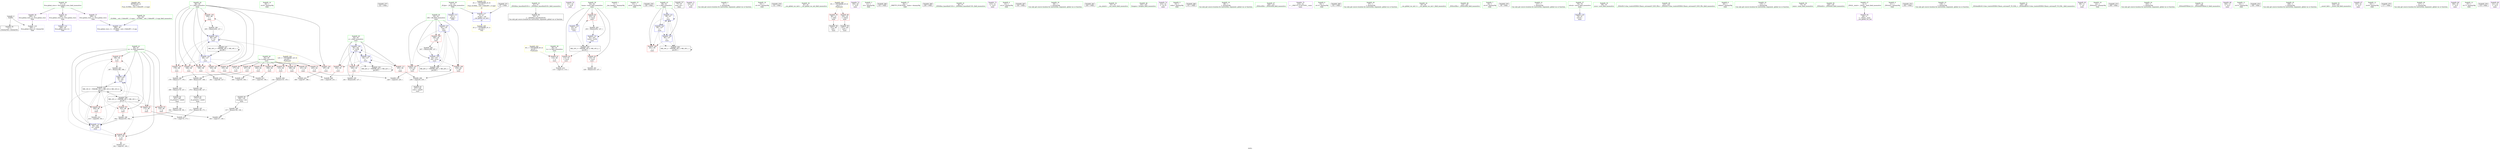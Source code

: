 digraph "SVFG" {
	label="SVFG";

	Node0x5622f8a71450 [shape=record,color=grey,label="{NodeID: 0\nNullPtr}"];
	Node0x5622f8a71450 -> Node0x5622f8a7fa30[style=solid];
	Node0x5622f8a71450 -> Node0x5622f8a83d50[style=solid];
	Node0x5622f8a9a150 [shape=record,color=yellow,style=double,label="{NodeID: 263\nRETMU(2V_2)\npts\{10 \}\nFun[_GLOBAL__sub_I_GlebsHP_1_0.cpp]}"];
	Node0x5622f8a7ebf0 [shape=record,color=red,label="{NodeID: 97\n196\<--86\n\<--m\nmain\n}"];
	Node0x5622f8a7ebf0 -> Node0x5622f8a897c0[style=solid];
	Node0x5622f8a70380 [shape=record,color=green,label="{NodeID: 14\n29\<--1\n.str.8\<--dummyObj\nGlob }"];
	Node0x5622f8aa4220 [shape=record,color=black,label="{NodeID: 277\n122 = PHI()\n}"];
	Node0x5622f8a81f70 [shape=record,color=grey,label="{NodeID: 194\n179 = Binary(177, 178, )\n}"];
	Node0x5622f8a81f70 -> Node0x5622f8a81df0[style=solid];
	Node0x5622f8a7e730 [shape=record,color=red,label="{NodeID: 111\n235\<--94\n\<--j\nmain\n}"];
	Node0x5622f8a7e730 -> Node0x5622f8a89f40[style=solid];
	Node0x5622f8a7d0c0 [shape=record,color=green,label="{NodeID: 28\n8\<--10\n_ZL2pi\<--_ZL2pi_field_insensitive\nGlob }"];
	Node0x5622f8a7d0c0 -> Node0x5622f8a7e8d0[style=solid];
	Node0x5622f8a7d0c0 -> Node0x5622f8a83e50[style=solid];
	Node0x5622f8a89f40 [shape=record,color=grey,label="{NodeID: 208\n236 = cmp(234, 235, )\n}"];
	Node0x5622f8a89f40 -> Node0x5622f8a80110[style=solid];
	Node0x5622f8a844d0 [shape=record,color=blue,label="{NodeID: 125\n86\<--197\nm\<--dec\nmain\n}"];
	Node0x5622f8a844d0 -> Node0x5622f8a94ce0[style=dashed];
	Node0x5622f8a7ddd0 [shape=record,color=green,label="{NodeID: 42\n88\<--89\ni\<--i_field_insensitive\nmain\n}"];
	Node0x5622f8a7ddd0 -> Node0x5622f8a7ed90[style=solid];
	Node0x5622f8a7ddd0 -> Node0x5622f8a7ee60[style=solid];
	Node0x5622f8a7ddd0 -> Node0x5622f8a7ef30[style=solid];
	Node0x5622f8a7ddd0 -> Node0x5622f8a7f000[style=solid];
	Node0x5622f8a7ddd0 -> Node0x5622f8a7f0d0[style=solid];
	Node0x5622f8a7ddd0 -> Node0x5622f8a7f1a0[style=solid];
	Node0x5622f8a7ddd0 -> Node0x5622f8a7f270[style=solid];
	Node0x5622f8a7ddd0 -> Node0x5622f8a840c0[style=solid];
	Node0x5622f8a7ddd0 -> Node0x5622f8a845a0[style=solid];
	Node0x5622f8a7fb30 [shape=record,color=black,label="{NodeID: 56\n50\<--51\n\<--_ZNSt8ios_base4InitD1Ev\nCan only get source location for instruction, argument, global var or function.}"];
	Node0x5622f8a806c0 [shape=record,color=purple,label="{NodeID: 70\n131\<--25\n\<--.str.6\nmain\n}"];
	Node0x5622f8a812b0 [shape=record,color=red,label="{NodeID: 84\n252\<--82\n\<--tnum\nmain\n}"];
	Node0x5622f8a812b0 -> Node0x5622f8a89ac0[style=solid];
	Node0x5622f8a705e0 [shape=record,color=green,label="{NodeID: 1\n7\<--1\n__dso_handle\<--dummyObj\nGlob }"];
	Node0x5622f8a7ecc0 [shape=record,color=red,label="{NodeID: 98\n209\<--86\n\<--m\nmain\n}"];
	Node0x5622f8a7ecc0 -> Node0x5622f8a8a540[style=solid];
	Node0x5622f8a70480 [shape=record,color=green,label="{NodeID: 15\n31\<--1\n.str.9\<--dummyObj\nGlob }"];
	Node0x5622f8aa4350 [shape=record,color=black,label="{NodeID: 278\n128 = PHI()\n}"];
	Node0x5622f8a820f0 [shape=record,color=grey,label="{NodeID: 195\n241 = Binary(240, 127, )\n}"];
	Node0x5622f8a820f0 -> Node0x5622f8a84810[style=solid];
	Node0x5622f8a7e800 [shape=record,color=red,label="{NodeID: 112\n240\<--94\n\<--j\nmain\n}"];
	Node0x5622f8a7e800 -> Node0x5622f8a820f0[style=solid];
	Node0x5622f8a7d1c0 [shape=record,color=green,label="{NodeID: 29\n37\<--41\nllvm.global_ctors\<--llvm.global_ctors_field_insensitive\nGlob }"];
	Node0x5622f8a7d1c0 -> Node0x5622f8a80ba0[style=solid];
	Node0x5622f8a7d1c0 -> Node0x5622f8a80ca0[style=solid];
	Node0x5622f8a7d1c0 -> Node0x5622f8a80da0[style=solid];
	Node0x5622f8a8a0c0 [shape=record,color=grey,label="{NodeID: 209\n232 = cmp(230, 231, )\n}"];
	Node0x5622f8a845a0 [shape=record,color=blue,label="{NodeID: 126\n88\<--205\ni\<--inc\nmain\n}"];
	Node0x5622f8a845a0 -> Node0x5622f8a7ed90[style=dashed];
	Node0x5622f8a845a0 -> Node0x5622f8a7ee60[style=dashed];
	Node0x5622f8a845a0 -> Node0x5622f8a7ef30[style=dashed];
	Node0x5622f8a845a0 -> Node0x5622f8a7f000[style=dashed];
	Node0x5622f8a845a0 -> Node0x5622f8a7f0d0[style=dashed];
	Node0x5622f8a845a0 -> Node0x5622f8a7f1a0[style=dashed];
	Node0x5622f8a845a0 -> Node0x5622f8a7f270[style=dashed];
	Node0x5622f8a845a0 -> Node0x5622f8a845a0[style=dashed];
	Node0x5622f8a845a0 -> Node0x5622f8a92ee0[style=dashed];
	Node0x5622f8a7dea0 [shape=record,color=green,label="{NodeID: 43\n90\<--91\ns\<--s_field_insensitive\nmain\n}"];
	Node0x5622f8a7dea0 -> Node0x5622f8a7e320[style=solid];
	Node0x5622f8a7dea0 -> Node0x5622f8a84190[style=solid];
	Node0x5622f8a7dea0 -> Node0x5622f8a84260[style=solid];
	Node0x5622f8a7dea0 -> Node0x5622f8a84400[style=solid];
	Node0x5622f8a7fc30 [shape=record,color=black,label="{NodeID: 57\n77\<--97\nmain_ret\<--\nmain\n}"];
	Node0x5622f8a80790 [shape=record,color=purple,label="{NodeID: 71\n142\<--27\n\<--.str.7\nmain\n}"];
	Node0x5622f8a983f0 [shape=record,color=yellow,style=double,label="{NodeID: 251\n2V_1 = ENCHI(MR_2V_0)\npts\{10 \}\nFun[_GLOBAL__sub_I_GlebsHP_1_0.cpp]|{<s0>22}}"];
	Node0x5622f8a983f0:s0 -> Node0x5622f8a83e50[style=dashed,color=red];
	Node0x5622f8a81380 [shape=record,color=red,label="{NodeID: 85\n133\<--84\n\<--b\nmain\n}"];
	Node0x5622f8a81380 -> Node0x5622f8a82b70[style=solid];
	Node0x5622f8a70b70 [shape=record,color=green,label="{NodeID: 2\n9\<--1\n\<--dummyObj\nCan only get source location for instruction, argument, global var or function.}"];
	Node0x5622f8a9a3c0 [shape=record,color=yellow,style=double,label="{NodeID: 265\n2V_2 = CSCHI(MR_2V_1)\npts\{10 \}\nCS[]}"];
	Node0x5622f8a7ed90 [shape=record,color=red,label="{NodeID: 99\n155\<--88\n\<--i\nmain\n}"];
	Node0x5622f8a7ed90 -> Node0x5622f8a8a6c0[style=solid];
	Node0x5622f8a71c50 [shape=record,color=green,label="{NodeID: 16\n33\<--1\n.str.10\<--dummyObj\nGlob }"];
	Node0x5622f8aa4450 [shape=record,color=black,label="{NodeID: 279\n132 = PHI()\n}"];
	Node0x5622f8a82270 [shape=record,color=grey,label="{NodeID: 196\n184 = Binary(183, 182, )\n}"];
	Node0x5622f8a82270 -> Node0x5622f8a84330[style=solid];
	Node0x5622f8a7e8d0 [shape=record,color=blue,label="{NodeID: 113\n8\<--9\n_ZL2pi\<--\nGlob }"];
	Node0x5622f8a7d2c0 [shape=record,color=green,label="{NodeID: 30\n42\<--43\n__cxx_global_var_init\<--__cxx_global_var_init_field_insensitive\n}"];
	Node0x5622f8a8a240 [shape=record,color=grey,label="{NodeID: 210\n226 = cmp(224, 225, )\n}"];
	Node0x5622f8a84670 [shape=record,color=blue,label="{NodeID: 127\n92\<--135\ni38\<--\nmain\n}"];
	Node0x5622f8a84670 -> Node0x5622f8a7e3f0[style=dashed];
	Node0x5622f8a84670 -> Node0x5622f8a7e4c0[style=dashed];
	Node0x5622f8a84670 -> Node0x5622f8a7e590[style=dashed];
	Node0x5622f8a84670 -> Node0x5622f8a848e0[style=dashed];
	Node0x5622f8a84670 -> Node0x5622f8a938e0[style=dashed];
	Node0x5622f8a7df70 [shape=record,color=green,label="{NodeID: 44\n92\<--93\ni38\<--i38_field_insensitive\nmain\n}"];
	Node0x5622f8a7df70 -> Node0x5622f8a7e3f0[style=solid];
	Node0x5622f8a7df70 -> Node0x5622f8a7e4c0[style=solid];
	Node0x5622f8a7df70 -> Node0x5622f8a7e590[style=solid];
	Node0x5622f8a7df70 -> Node0x5622f8a84670[style=solid];
	Node0x5622f8a7df70 -> Node0x5622f8a848e0[style=solid];
	Node0x5622f8a7fd00 [shape=record,color=black,label="{NodeID: 58\n101\<--98\ncall\<--\nmain\n}"];
	Node0x5622f8a80860 [shape=record,color=purple,label="{NodeID: 72\n150\<--29\n\<--.str.8\nmain\n}"];
	Node0x5622f8a81450 [shape=record,color=red,label="{NodeID: 86\n156\<--84\n\<--b\nmain\n}"];
	Node0x5622f8a81450 -> Node0x5622f8a8a6c0[style=solid];
	Node0x5622f8a717a0 [shape=record,color=green,label="{NodeID: 3\n11\<--1\n.str\<--dummyObj\nGlob }"];
	Node0x5622f8aa36f0 [shape=record,color=black,label="{NodeID: 266\n143 = PHI()\n}"];
	Node0x5622f8a7ee60 [shape=record,color=red,label="{NodeID: 100\n160\<--88\n\<--i\nmain\n}"];
	Node0x5622f8a7ee60 -> Node0x5622f8a8ae40[style=solid];
	Node0x5622f8a71d50 [shape=record,color=green,label="{NodeID: 17\n35\<--1\n__PRETTY_FUNCTION__.main\<--dummyObj\nGlob }"];
	Node0x5622f8aa4690 [shape=record,color=black,label="{NodeID: 280\n238 = PHI()\n}"];
	Node0x5622f8a823f0 [shape=record,color=grey,label="{NodeID: 197\n172 = Binary(138, 171, )\n}"];
	Node0x5622f8a823f0 -> Node0x5622f8a8a3c0[style=solid];
	Node0x5622f8a7e9a0 [shape=record,color=blue,label="{NodeID: 114\n288\<--38\nllvm.global_ctors_0\<--\nGlob }"];
	Node0x5622f8a7d3c0 [shape=record,color=green,label="{NodeID: 31\n46\<--47\n_ZNSt8ios_base4InitC1Ev\<--_ZNSt8ios_base4InitC1Ev_field_insensitive\n}"];
	Node0x5622f8a8a3c0 [shape=record,color=grey,label="{NodeID: 211\n174 = cmp(172, 173, )\n}"];
	Node0x5622f8a84740 [shape=record,color=blue,label="{NodeID: 128\n94\<--127\nj\<--\nmain\n}"];
	Node0x5622f8a84740 -> Node0x5622f8a7e660[style=dashed];
	Node0x5622f8a84740 -> Node0x5622f8a7e730[style=dashed];
	Node0x5622f8a84740 -> Node0x5622f8a7e800[style=dashed];
	Node0x5622f8a84740 -> Node0x5622f8a84740[style=dashed];
	Node0x5622f8a84740 -> Node0x5622f8a84810[style=dashed];
	Node0x5622f8a84740 -> Node0x5622f8a93de0[style=dashed];
	Node0x5622f8a7e040 [shape=record,color=green,label="{NodeID: 45\n94\<--95\nj\<--j_field_insensitive\nmain\n}"];
	Node0x5622f8a7e040 -> Node0x5622f8a7e660[style=solid];
	Node0x5622f8a7e040 -> Node0x5622f8a7e730[style=solid];
	Node0x5622f8a7e040 -> Node0x5622f8a7e800[style=solid];
	Node0x5622f8a7e040 -> Node0x5622f8a84740[style=solid];
	Node0x5622f8a7e040 -> Node0x5622f8a84810[style=solid];
	Node0x5622f8a924e0 [shape=record,color=black,label="{NodeID: 225\nMR_10V_3 = PHI(MR_10V_4, MR_10V_2, )\npts\{83 \}\n}"];
	Node0x5622f8a924e0 -> Node0x5622f8a81110[style=dashed];
	Node0x5622f8a924e0 -> Node0x5622f8a811e0[style=dashed];
	Node0x5622f8a924e0 -> Node0x5622f8a812b0[style=dashed];
	Node0x5622f8a924e0 -> Node0x5622f8a849b0[style=dashed];
	Node0x5622f8a7fdd0 [shape=record,color=black,label="{NodeID: 59\n107\<--104\ncall1\<--\nmain\n}"];
	Node0x5622f8a80930 [shape=record,color=purple,label="{NodeID: 73\n213\<--31\n\<--.str.9\nmain\n}"];
	Node0x5622f8a81520 [shape=record,color=red,label="{NodeID: 87\n164\<--84\n\<--b\nmain\n}"];
	Node0x5622f8a81520 -> Node0x5622f8a8a9c0[style=solid];
	Node0x5622f8a720c0 [shape=record,color=green,label="{NodeID: 4\n13\<--1\n.str.2\<--dummyObj\nGlob }"];
	Node0x5622f8aa3850 [shape=record,color=black,label="{NodeID: 267\n144 = PHI()\n}"];
	Node0x5622f8a7ef30 [shape=record,color=red,label="{NodeID: 101\n163\<--88\n\<--i\nmain\n}"];
	Node0x5622f8a7ef30 -> Node0x5622f8a8a9c0[style=solid];
	Node0x5622f8a71e50 [shape=record,color=green,label="{NodeID: 18\n38\<--1\n\<--dummyObj\nCan only get source location for instruction, argument, global var or function.}"];
	Node0x5622f8aa4760 [shape=record,color=black,label="{NodeID: 281\n244 = PHI()\n}"];
	Node0x5622f8a82570 [shape=record,color=grey,label="{NodeID: 198\n205 = Binary(204, 127, )\n}"];
	Node0x5622f8a82570 -> Node0x5622f8a845a0[style=solid];
	Node0x5622f8a83c90 [shape=record,color=blue,label="{NodeID: 115\n289\<--39\nllvm.global_ctors_1\<--_GLOBAL__sub_I_GlebsHP_1_0.cpp\nGlob }"];
	Node0x5622f8a7d4c0 [shape=record,color=green,label="{NodeID: 32\n52\<--53\n__cxa_atexit\<--__cxa_atexit_field_insensitive\n}"];
	Node0x5622f8a8a540 [shape=record,color=grey,label="{NodeID: 212\n210 = cmp(209, 193, )\n}"];
	Node0x5622f8a84810 [shape=record,color=blue,label="{NodeID: 129\n94\<--241\nj\<--inc48\nmain\n}"];
	Node0x5622f8a84810 -> Node0x5622f8a7e660[style=dashed];
	Node0x5622f8a84810 -> Node0x5622f8a7e730[style=dashed];
	Node0x5622f8a84810 -> Node0x5622f8a7e800[style=dashed];
	Node0x5622f8a84810 -> Node0x5622f8a84740[style=dashed];
	Node0x5622f8a84810 -> Node0x5622f8a84810[style=dashed];
	Node0x5622f8a84810 -> Node0x5622f8a93de0[style=dashed];
	Node0x5622f8a7e110 [shape=record,color=green,label="{NodeID: 46\n102\<--103\nfreopen\<--freopen_field_insensitive\n}"];
	Node0x5622f8a929e0 [shape=record,color=black,label="{NodeID: 226\nMR_14V_2 = PHI(MR_14V_3, MR_14V_1, )\npts\{87 \}\n}"];
	Node0x5622f8a929e0 -> Node0x5622f8a81a00[style=dashed];
	Node0x5622f8a929e0 -> Node0x5622f8a81ad0[style=dashed];
	Node0x5622f8a929e0 -> Node0x5622f8a81ba0[style=dashed];
	Node0x5622f8a929e0 -> Node0x5622f8a7eb20[style=dashed];
	Node0x5622f8a929e0 -> Node0x5622f8a7ebf0[style=dashed];
	Node0x5622f8a929e0 -> Node0x5622f8a7ecc0[style=dashed];
	Node0x5622f8a929e0 -> Node0x5622f8a84330[style=dashed];
	Node0x5622f8a929e0 -> Node0x5622f8a844d0[style=dashed];
	Node0x5622f8a929e0 -> Node0x5622f8a929e0[style=dashed];
	Node0x5622f8a929e0 -> Node0x5622f8a94ce0[style=dashed];
	Node0x5622f8a7fea0 [shape=record,color=black,label="{NodeID: 60\n136\<--134\nsh_prom\<--sub\nmain\n}"];
	Node0x5622f8a7fea0 -> Node0x5622f8a82870[style=solid];
	Node0x5622f8a96fe0 [shape=record,color=yellow,style=double,label="{NodeID: 240\n4V_1 = ENCHI(MR_4V_0)\npts\{1 \}\nFun[main]}"];
	Node0x5622f8a96fe0 -> Node0x5622f8a80ea0[style=dashed];
	Node0x5622f8a96fe0 -> Node0x5622f8a80f70[style=dashed];
	Node0x5622f8a80a00 [shape=record,color=purple,label="{NodeID: 74\n214\<--33\n\<--.str.10\nmain\n}"];
	Node0x5622f8a815f0 [shape=record,color=red,label="{NodeID: 88\n167\<--84\n\<--b\nmain\n}"];
	Node0x5622f8a815f0 -> Node0x5622f8a89940[style=solid];
	Node0x5622f8a72150 [shape=record,color=green,label="{NodeID: 5\n15\<--1\nstdin\<--dummyObj\nGlob }"];
	Node0x5622f8aa3920 [shape=record,color=black,label="{NodeID: 268\n151 = PHI()\n}"];
	Node0x5622f8a7f000 [shape=record,color=red,label="{NodeID: 102\n168\<--88\n\<--i\nmain\n}"];
	Node0x5622f8a7f000 -> Node0x5622f8a89940[style=solid];
	Node0x5622f8a71f50 [shape=record,color=green,label="{NodeID: 19\n68\<--1\n\<--dummyObj\nCan only get source location for instruction, argument, global var or function.}"];
	Node0x5622f8a826f0 [shape=record,color=grey,label="{NodeID: 199\n170 = Binary(169, 127, )\n}"];
	Node0x5622f8a826f0 -> Node0x5622f8a7ff70[style=solid];
	Node0x5622f8a83d50 [shape=record,color=blue, style = dotted,label="{NodeID: 116\n290\<--3\nllvm.global_ctors_2\<--dummyVal\nGlob }"];
	Node0x5622f8a7d5c0 [shape=record,color=green,label="{NodeID: 33\n51\<--57\n_ZNSt8ios_base4InitD1Ev\<--_ZNSt8ios_base4InitD1Ev_field_insensitive\n}"];
	Node0x5622f8a7d5c0 -> Node0x5622f8a7fb30[style=solid];
	Node0x5622f8a8a6c0 [shape=record,color=grey,label="{NodeID: 213\n157 = cmp(155, 156, )\n}"];
	Node0x5622f8a848e0 [shape=record,color=blue,label="{NodeID: 130\n92\<--247\ni38\<--inc52\nmain\n}"];
	Node0x5622f8a848e0 -> Node0x5622f8a7e3f0[style=dashed];
	Node0x5622f8a848e0 -> Node0x5622f8a7e4c0[style=dashed];
	Node0x5622f8a848e0 -> Node0x5622f8a7e590[style=dashed];
	Node0x5622f8a848e0 -> Node0x5622f8a848e0[style=dashed];
	Node0x5622f8a848e0 -> Node0x5622f8a938e0[style=dashed];
	Node0x5622f8a7e210 [shape=record,color=green,label="{NodeID: 47\n109\<--110\n_ZNSirsERi\<--_ZNSirsERi_field_insensitive\n}"];
	Node0x5622f8a92ee0 [shape=record,color=black,label="{NodeID: 227\nMR_16V_2 = PHI(MR_16V_3, MR_16V_1, )\npts\{89 \}\n}"];
	Node0x5622f8a92ee0 -> Node0x5622f8a840c0[style=dashed];
	Node0x5622f8a92ee0 -> Node0x5622f8a92ee0[style=dashed];
	Node0x5622f8a7ff70 [shape=record,color=black,label="{NodeID: 61\n171\<--170\nsh_prom21\<--sub20\nmain\n}"];
	Node0x5622f8a7ff70 -> Node0x5622f8a823f0[style=solid];
	Node0x5622f8a80ad0 [shape=record,color=purple,label="{NodeID: 75\n215\<--35\n\<--__PRETTY_FUNCTION__.main\nmain\n}"];
	Node0x5622f8a816c0 [shape=record,color=red,label="{NodeID: 89\n177\<--84\n\<--b\nmain\n}"];
	Node0x5622f8a816c0 -> Node0x5622f8a81f70[style=solid];
	Node0x5622f8a719b0 [shape=record,color=green,label="{NodeID: 6\n16\<--1\n.str.3\<--dummyObj\nGlob }"];
	Node0x5622f8aa3a50 [shape=record,color=black,label="{NodeID: 269\n152 = PHI()\n}"];
	Node0x5622f8a7f0d0 [shape=record,color=red,label="{NodeID: 103\n178\<--88\n\<--i\nmain\n}"];
	Node0x5622f8a7f0d0 -> Node0x5622f8a81f70[style=solid];
	Node0x5622f8a7cac0 [shape=record,color=green,label="{NodeID: 20\n97\<--1\n\<--dummyObj\nCan only get source location for instruction, argument, global var or function.}"];
	Node0x5622f8a82870 [shape=record,color=grey,label="{NodeID: 200\n137 = Binary(138, 136, )\n}"];
	Node0x5622f8a82870 -> Node0x5622f8a89dc0[style=solid];
	Node0x5622f8a83e50 [shape=record,color=blue,label="{NodeID: 117\n8\<--67\n_ZL2pi\<--call\n__cxx_global_var_init.1\n|{<s0>22}}"];
	Node0x5622f8a83e50:s0 -> Node0x5622f8a9a3c0[style=dashed,color=blue];
	Node0x5622f8a7d6c0 [shape=record,color=green,label="{NodeID: 34\n64\<--65\n__cxx_global_var_init.1\<--__cxx_global_var_init.1_field_insensitive\n}"];
	Node0x5622f8a8a840 [shape=record,color=grey,label="{NodeID: 214\n115 = cmp(113, 114, )\n}"];
	Node0x5622f8a849b0 [shape=record,color=blue,label="{NodeID: 131\n82\<--253\ntnum\<--inc56\nmain\n}"];
	Node0x5622f8a849b0 -> Node0x5622f8a924e0[style=dashed];
	Node0x5622f8a7f330 [shape=record,color=green,label="{NodeID: 48\n119\<--120\n_ZNSirsERx\<--_ZNSirsERx_field_insensitive\n}"];
	Node0x5622f8a933e0 [shape=record,color=black,label="{NodeID: 228\nMR_18V_2 = PHI(MR_18V_3, MR_18V_1, )\npts\{91 \}\n}"];
	Node0x5622f8a933e0 -> Node0x5622f8a84190[style=dashed];
	Node0x5622f8a933e0 -> Node0x5622f8a933e0[style=dashed];
	Node0x5622f8a80040 [shape=record,color=black,label="{NodeID: 62\n181\<--180\nsh_prom27\<--sub26\nmain\n}"];
	Node0x5622f8a80040 -> Node0x5622f8a81c70[style=solid];
	Node0x5622f8a97be0 [shape=record,color=yellow,style=double,label="{NodeID: 242\n8V_1 = ENCHI(MR_8V_0)\npts\{81 \}\nFun[main]}"];
	Node0x5622f8a97be0 -> Node0x5622f8a81040[style=dashed];
	Node0x5622f8a80ba0 [shape=record,color=purple,label="{NodeID: 76\n288\<--37\nllvm.global_ctors_0\<--llvm.global_ctors\nGlob }"];
	Node0x5622f8a80ba0 -> Node0x5622f8a7e9a0[style=solid];
	Node0x5622f8a81790 [shape=record,color=red,label="{NodeID: 90\n188\<--84\n\<--b\nmain\n}"];
	Node0x5622f8a81790 -> Node0x5622f8a8ab40[style=solid];
	Node0x5622f8a71a40 [shape=record,color=green,label="{NodeID: 7\n18\<--1\n.str.4\<--dummyObj\nGlob }"];
	Node0x5622f8aa3b20 [shape=record,color=black,label="{NodeID: 270\n49 = PHI()\n}"];
	Node0x5622f8a7f1a0 [shape=record,color=red,label="{NodeID: 104\n187\<--88\n\<--i\nmain\n}"];
	Node0x5622f8a7f1a0 -> Node0x5622f8a8ab40[style=solid];
	Node0x5622f8a7cb50 [shape=record,color=green,label="{NodeID: 21\n127\<--1\n\<--dummyObj\nCan only get source location for instruction, argument, global var or function.}"];
	Node0x5622f8a829f0 [shape=record,color=grey,label="{NodeID: 201\n126 = Binary(125, 127, )\n}"];
	Node0x5622f8a83f20 [shape=record,color=blue,label="{NodeID: 118\n78\<--97\nretval\<--\nmain\n}"];
	Node0x5622f8a7d7c0 [shape=record,color=green,label="{NodeID: 35\n69\<--70\nacos\<--acos_field_insensitive\n}"];
	Node0x5622f8a8a9c0 [shape=record,color=grey,label="{NodeID: 215\n165 = cmp(163, 164, )\n}"];
	Node0x5622f8a7f430 [shape=record,color=green,label="{NodeID: 49\n123\<--124\n_ZStlsISt11char_traitsIcEERSt13basic_ostreamIcT_ES5_PKc\<--_ZStlsISt11char_traitsIcEERSt13basic_ostreamIcT_ES5_PKc_field_insensitive\n}"];
	Node0x5622f8a938e0 [shape=record,color=black,label="{NodeID: 229\nMR_20V_2 = PHI(MR_20V_3, MR_20V_1, )\npts\{93 \}\n}"];
	Node0x5622f8a938e0 -> Node0x5622f8a84670[style=dashed];
	Node0x5622f8a938e0 -> Node0x5622f8a938e0[style=dashed];
	Node0x5622f8a80110 [shape=record,color=black,label="{NodeID: 63\n237\<--236\nconv\<--cmp45\nmain\n}"];
	Node0x5622f8a80ca0 [shape=record,color=purple,label="{NodeID: 77\n289\<--37\nllvm.global_ctors_1\<--llvm.global_ctors\nGlob }"];
	Node0x5622f8a80ca0 -> Node0x5622f8a83c90[style=solid];
	Node0x5622f8a81860 [shape=record,color=red,label="{NodeID: 91\n225\<--84\n\<--b\nmain\n}"];
	Node0x5622f8a81860 -> Node0x5622f8a8a240[style=solid];
	Node0x5622f8a71ad0 [shape=record,color=green,label="{NodeID: 8\n20\<--1\nstdout\<--dummyObj\nGlob }"];
	Node0x5622f8aa3bf0 [shape=record,color=black,label="{NodeID: 271\n67 = PHI()\n}"];
	Node0x5622f8aa3bf0 -> Node0x5622f8a83e50[style=solid];
	Node0x5622f8a7f270 [shape=record,color=red,label="{NodeID: 105\n204\<--88\n\<--i\nmain\n}"];
	Node0x5622f8a7f270 -> Node0x5622f8a82570[style=solid];
	Node0x5622f8a7cbe0 [shape=record,color=green,label="{NodeID: 22\n135\<--1\n\<--dummyObj\nCan only get source location for instruction, argument, global var or function.}"];
	Node0x5622f8a82b70 [shape=record,color=grey,label="{NodeID: 202\n134 = Binary(133, 135, )\n}"];
	Node0x5622f8a82b70 -> Node0x5622f8a7fea0[style=solid];
	Node0x5622f8a83ff0 [shape=record,color=blue,label="{NodeID: 119\n82\<--97\ntnum\<--\nmain\n}"];
	Node0x5622f8a83ff0 -> Node0x5622f8a924e0[style=dashed];
	Node0x5622f8a7d8c0 [shape=record,color=green,label="{NodeID: 36\n75\<--76\nmain\<--main_field_insensitive\n}"];
	Node0x5622f8a8ab40 [shape=record,color=grey,label="{NodeID: 216\n189 = cmp(187, 188, )\n}"];
	Node0x5622f8a7f530 [shape=record,color=green,label="{NodeID: 50\n129\<--130\n_ZNSolsEi\<--_ZNSolsEi_field_insensitive\n}"];
	Node0x5622f8a93de0 [shape=record,color=black,label="{NodeID: 230\nMR_22V_2 = PHI(MR_22V_3, MR_22V_1, )\npts\{95 \}\n}"];
	Node0x5622f8a93de0 -> Node0x5622f8a84740[style=dashed];
	Node0x5622f8a93de0 -> Node0x5622f8a93de0[style=dashed];
	Node0x5622f8a801e0 [shape=record,color=purple,label="{NodeID: 64\n48\<--4\n\<--_ZStL8__ioinit\n__cxx_global_var_init\n}"];
	Node0x5622f8a97da0 [shape=record,color=yellow,style=double,label="{NodeID: 244\n12V_1 = ENCHI(MR_12V_0)\npts\{85 \}\nFun[main]}"];
	Node0x5622f8a97da0 -> Node0x5622f8a81380[style=dashed];
	Node0x5622f8a97da0 -> Node0x5622f8a81450[style=dashed];
	Node0x5622f8a97da0 -> Node0x5622f8a81520[style=dashed];
	Node0x5622f8a97da0 -> Node0x5622f8a815f0[style=dashed];
	Node0x5622f8a97da0 -> Node0x5622f8a816c0[style=dashed];
	Node0x5622f8a97da0 -> Node0x5622f8a81790[style=dashed];
	Node0x5622f8a97da0 -> Node0x5622f8a81860[style=dashed];
	Node0x5622f8a97da0 -> Node0x5622f8a81930[style=dashed];
	Node0x5622f8a80da0 [shape=record,color=purple,label="{NodeID: 78\n290\<--37\nllvm.global_ctors_2\<--llvm.global_ctors\nGlob }"];
	Node0x5622f8a80da0 -> Node0x5622f8a83d50[style=solid];
	Node0x5622f8a81930 [shape=record,color=red,label="{NodeID: 92\n231\<--84\n\<--b\nmain\n}"];
	Node0x5622f8a81930 -> Node0x5622f8a8a0c0[style=solid];
	Node0x5622f8a710d0 [shape=record,color=green,label="{NodeID: 9\n21\<--1\n_ZSt3cin\<--dummyObj\nGlob }"];
	Node0x5622f8aa3d50 [shape=record,color=black,label="{NodeID: 272\n202 = PHI()\n}"];
	Node0x5622f8a7e320 [shape=record,color=red,label="{NodeID: 106\n201\<--90\n\<--s\nmain\n}"];
	Node0x5622f8a7cc70 [shape=record,color=green,label="{NodeID: 23\n138\<--1\n\<--dummyObj\nCan only get source location for instruction, argument, global var or function.}"];
	Node0x5622f8a897c0 [shape=record,color=grey,label="{NodeID: 203\n197 = Binary(196, 198, )\n}"];
	Node0x5622f8a897c0 -> Node0x5622f8a844d0[style=solid];
	Node0x5622f8a840c0 [shape=record,color=blue,label="{NodeID: 120\n88\<--127\ni\<--\nmain\n}"];
	Node0x5622f8a840c0 -> Node0x5622f8a7ed90[style=dashed];
	Node0x5622f8a840c0 -> Node0x5622f8a7ee60[style=dashed];
	Node0x5622f8a840c0 -> Node0x5622f8a7ef30[style=dashed];
	Node0x5622f8a840c0 -> Node0x5622f8a7f000[style=dashed];
	Node0x5622f8a840c0 -> Node0x5622f8a7f0d0[style=dashed];
	Node0x5622f8a840c0 -> Node0x5622f8a7f1a0[style=dashed];
	Node0x5622f8a840c0 -> Node0x5622f8a7f270[style=dashed];
	Node0x5622f8a840c0 -> Node0x5622f8a845a0[style=dashed];
	Node0x5622f8a840c0 -> Node0x5622f8a92ee0[style=dashed];
	Node0x5622f8a7d9c0 [shape=record,color=green,label="{NodeID: 37\n78\<--79\nretval\<--retval_field_insensitive\nmain\n}"];
	Node0x5622f8a7d9c0 -> Node0x5622f8a83f20[style=solid];
	Node0x5622f8a8acc0 [shape=record,color=grey,label="{NodeID: 217\n192 = cmp(191, 193, )\n}"];
	Node0x5622f8a7f630 [shape=record,color=green,label="{NodeID: 51\n145\<--146\n_ZSt4endlIcSt11char_traitsIcEERSt13basic_ostreamIT_T0_ES6_\<--_ZSt4endlIcSt11char_traitsIcEERSt13basic_ostreamIT_T0_ES6__field_insensitive\n}"];
	Node0x5622f8a802b0 [shape=record,color=purple,label="{NodeID: 65\n99\<--11\n\<--.str\nmain\n}"];
	Node0x5622f8a80ea0 [shape=record,color=red,label="{NodeID: 79\n98\<--15\n\<--stdin\nmain\n}"];
	Node0x5622f8a80ea0 -> Node0x5622f8a7fd00[style=solid];
	Node0x5622f8a81a00 [shape=record,color=red,label="{NodeID: 93\n139\<--86\n\<--m\nmain\n}"];
	Node0x5622f8a81a00 -> Node0x5622f8a89dc0[style=solid];
	Node0x5622f8a71160 [shape=record,color=green,label="{NodeID: 10\n22\<--1\n_ZSt4cout\<--dummyObj\nGlob }"];
	Node0x5622f8aa3e20 [shape=record,color=black,label="{NodeID: 273\n208 = PHI()\n}"];
	Node0x5622f8a7e3f0 [shape=record,color=red,label="{NodeID: 107\n224\<--92\n\<--i38\nmain\n}"];
	Node0x5622f8a7e3f0 -> Node0x5622f8a8a240[style=solid];
	Node0x5622f8a7cd00 [shape=record,color=green,label="{NodeID: 24\n193\<--1\n\<--dummyObj\nCan only get source location for instruction, argument, global var or function.}"];
	Node0x5622f8a89940 [shape=record,color=grey,label="{NodeID: 204\n169 = Binary(167, 168, )\n}"];
	Node0x5622f8a89940 -> Node0x5622f8a826f0[style=solid];
	Node0x5622f8a84190 [shape=record,color=blue,label="{NodeID: 121\n90\<--97\ns\<--\nmain\n}"];
	Node0x5622f8a84190 -> Node0x5622f8a7e320[style=dashed];
	Node0x5622f8a84190 -> Node0x5622f8a84190[style=dashed];
	Node0x5622f8a84190 -> Node0x5622f8a84260[style=dashed];
	Node0x5622f8a84190 -> Node0x5622f8a84400[style=dashed];
	Node0x5622f8a84190 -> Node0x5622f8a933e0[style=dashed];
	Node0x5622f8a7da90 [shape=record,color=green,label="{NodeID: 38\n80\<--81\ntc\<--tc_field_insensitive\nmain\n}"];
	Node0x5622f8a7da90 -> Node0x5622f8a81040[style=solid];
	Node0x5622f8a8ae40 [shape=record,color=grey,label="{NodeID: 218\n161 = cmp(160, 127, )\n}"];
	Node0x5622f8a7f730 [shape=record,color=green,label="{NodeID: 52\n147\<--148\n_ZNSolsEPFRSoS_E\<--_ZNSolsEPFRSoS_E_field_insensitive\n}"];
	Node0x5622f8a80380 [shape=record,color=purple,label="{NodeID: 66\n100\<--13\n\<--.str.2\nmain\n}"];
	Node0x5622f8a80f70 [shape=record,color=red,label="{NodeID: 80\n104\<--20\n\<--stdout\nmain\n}"];
	Node0x5622f8a80f70 -> Node0x5622f8a7fdd0[style=solid];
	Node0x5622f8a81ad0 [shape=record,color=red,label="{NodeID: 94\n173\<--86\n\<--m\nmain\n}"];
	Node0x5622f8a81ad0 -> Node0x5622f8a8a3c0[style=solid];
	Node0x5622f8a711f0 [shape=record,color=green,label="{NodeID: 11\n23\<--1\n.str.5\<--dummyObj\nGlob }"];
	Node0x5622f8aa3ef0 [shape=record,color=black,label="{NodeID: 274\n108 = PHI()\n}"];
	Node0x5622f8a7e4c0 [shape=record,color=red,label="{NodeID: 108\n234\<--92\n\<--i38\nmain\n}"];
	Node0x5622f8a7e4c0 -> Node0x5622f8a89f40[style=solid];
	Node0x5622f8a7cdc0 [shape=record,color=green,label="{NodeID: 25\n198\<--1\n\<--dummyObj\nCan only get source location for instruction, argument, global var or function.}"];
	Node0x5622f8a89ac0 [shape=record,color=grey,label="{NodeID: 205\n253 = Binary(252, 127, )\n}"];
	Node0x5622f8a89ac0 -> Node0x5622f8a849b0[style=solid];
	Node0x5622f8a84260 [shape=record,color=blue,label="{NodeID: 122\n90\<--127\ns\<--\nmain\n}"];
	Node0x5622f8a84260 -> Node0x5622f8a7e320[style=dashed];
	Node0x5622f8a84260 -> Node0x5622f8a84190[style=dashed];
	Node0x5622f8a84260 -> Node0x5622f8a84400[style=dashed];
	Node0x5622f8a84260 -> Node0x5622f8a933e0[style=dashed];
	Node0x5622f8a7db60 [shape=record,color=green,label="{NodeID: 39\n82\<--83\ntnum\<--tnum_field_insensitive\nmain\n}"];
	Node0x5622f8a7db60 -> Node0x5622f8a81110[style=solid];
	Node0x5622f8a7db60 -> Node0x5622f8a811e0[style=solid];
	Node0x5622f8a7db60 -> Node0x5622f8a812b0[style=solid];
	Node0x5622f8a7db60 -> Node0x5622f8a83ff0[style=solid];
	Node0x5622f8a7db60 -> Node0x5622f8a849b0[style=solid];
	Node0x5622f8a7f830 [shape=record,color=green,label="{NodeID: 53\n218\<--219\n__assert_fail\<--__assert_fail_field_insensitive\n}"];
	Node0x5622f8a94ce0 [shape=record,color=black,label="{NodeID: 233\nMR_14V_8 = PHI(MR_14V_7, MR_14V_6, MR_14V_6, )\npts\{87 \}\n}"];
	Node0x5622f8a94ce0 -> Node0x5622f8a81ad0[style=dashed];
	Node0x5622f8a94ce0 -> Node0x5622f8a81ba0[style=dashed];
	Node0x5622f8a94ce0 -> Node0x5622f8a7eb20[style=dashed];
	Node0x5622f8a94ce0 -> Node0x5622f8a7ebf0[style=dashed];
	Node0x5622f8a94ce0 -> Node0x5622f8a7ecc0[style=dashed];
	Node0x5622f8a94ce0 -> Node0x5622f8a84330[style=dashed];
	Node0x5622f8a94ce0 -> Node0x5622f8a844d0[style=dashed];
	Node0x5622f8a94ce0 -> Node0x5622f8a929e0[style=dashed];
	Node0x5622f8a94ce0 -> Node0x5622f8a94ce0[style=dashed];
	Node0x5622f8a80450 [shape=record,color=purple,label="{NodeID: 67\n105\<--16\n\<--.str.3\nmain\n}"];
	Node0x5622f8a81040 [shape=record,color=red,label="{NodeID: 81\n114\<--80\n\<--tc\nmain\n}"];
	Node0x5622f8a81040 -> Node0x5622f8a8a840[style=solid];
	Node0x5622f8a81ba0 [shape=record,color=red,label="{NodeID: 95\n183\<--86\n\<--m\nmain\n}"];
	Node0x5622f8a81ba0 -> Node0x5622f8a82270[style=solid];
	Node0x5622f8a712c0 [shape=record,color=green,label="{NodeID: 12\n25\<--1\n.str.6\<--dummyObj\nGlob }"];
	Node0x5622f8aa3ff0 [shape=record,color=black,label="{NodeID: 275\n117 = PHI()\n}"];
	Node0x5622f8a81c70 [shape=record,color=grey,label="{NodeID: 192\n182 = Binary(138, 181, )\n}"];
	Node0x5622f8a81c70 -> Node0x5622f8a82270[style=solid];
	Node0x5622f8a7e590 [shape=record,color=red,label="{NodeID: 109\n246\<--92\n\<--i38\nmain\n}"];
	Node0x5622f8a7e590 -> Node0x5622f8a89c40[style=solid];
	Node0x5622f8a7cec0 [shape=record,color=green,label="{NodeID: 26\n217\<--1\n\<--dummyObj\nCan only get source location for instruction, argument, global var or function.}"];
	Node0x5622f8a89c40 [shape=record,color=grey,label="{NodeID: 206\n247 = Binary(246, 127, )\n}"];
	Node0x5622f8a89c40 -> Node0x5622f8a848e0[style=solid];
	Node0x5622f8a84330 [shape=record,color=blue,label="{NodeID: 123\n86\<--184\nm\<--sub29\nmain\n}"];
	Node0x5622f8a84330 -> Node0x5622f8a7eb20[style=dashed];
	Node0x5622f8a84330 -> Node0x5622f8a7ebf0[style=dashed];
	Node0x5622f8a84330 -> Node0x5622f8a844d0[style=dashed];
	Node0x5622f8a84330 -> Node0x5622f8a94ce0[style=dashed];
	Node0x5622f8a7dc30 [shape=record,color=green,label="{NodeID: 40\n84\<--85\nb\<--b_field_insensitive\nmain\n}"];
	Node0x5622f8a7dc30 -> Node0x5622f8a81380[style=solid];
	Node0x5622f8a7dc30 -> Node0x5622f8a81450[style=solid];
	Node0x5622f8a7dc30 -> Node0x5622f8a81520[style=solid];
	Node0x5622f8a7dc30 -> Node0x5622f8a815f0[style=solid];
	Node0x5622f8a7dc30 -> Node0x5622f8a816c0[style=solid];
	Node0x5622f8a7dc30 -> Node0x5622f8a81790[style=solid];
	Node0x5622f8a7dc30 -> Node0x5622f8a81860[style=solid];
	Node0x5622f8a7dc30 -> Node0x5622f8a81930[style=solid];
	Node0x5622f8a7f930 [shape=record,color=green,label="{NodeID: 54\n39\<--283\n_GLOBAL__sub_I_GlebsHP_1_0.cpp\<--_GLOBAL__sub_I_GlebsHP_1_0.cpp_field_insensitive\n}"];
	Node0x5622f8a7f930 -> Node0x5622f8a83c90[style=solid];
	Node0x5622f8a80520 [shape=record,color=purple,label="{NodeID: 68\n106\<--18\n\<--.str.4\nmain\n}"];
	Node0x5622f8a81110 [shape=record,color=red,label="{NodeID: 82\n113\<--82\n\<--tnum\nmain\n}"];
	Node0x5622f8a81110 -> Node0x5622f8a8a840[style=solid];
	Node0x5622f8a7eb20 [shape=record,color=red,label="{NodeID: 96\n191\<--86\n\<--m\nmain\n}"];
	Node0x5622f8a7eb20 -> Node0x5622f8a8acc0[style=solid];
	Node0x5622f8a70280 [shape=record,color=green,label="{NodeID: 13\n27\<--1\n.str.7\<--dummyObj\nGlob }"];
	Node0x5622f8aa4150 [shape=record,color=black,label="{NodeID: 276\n118 = PHI()\n}"];
	Node0x5622f8a81df0 [shape=record,color=grey,label="{NodeID: 193\n180 = Binary(179, 127, )\n}"];
	Node0x5622f8a81df0 -> Node0x5622f8a80040[style=solid];
	Node0x5622f8a7e660 [shape=record,color=red,label="{NodeID: 110\n230\<--94\n\<--j\nmain\n}"];
	Node0x5622f8a7e660 -> Node0x5622f8a8a0c0[style=solid];
	Node0x5622f8a7cfc0 [shape=record,color=green,label="{NodeID: 27\n4\<--6\n_ZStL8__ioinit\<--_ZStL8__ioinit_field_insensitive\nGlob }"];
	Node0x5622f8a7cfc0 -> Node0x5622f8a801e0[style=solid];
	Node0x5622f8a89dc0 [shape=record,color=grey,label="{NodeID: 207\n140 = cmp(137, 139, )\n}"];
	Node0x5622f8a84400 [shape=record,color=blue,label="{NodeID: 124\n90\<--127\ns\<--\nmain\n}"];
	Node0x5622f8a84400 -> Node0x5622f8a7e320[style=dashed];
	Node0x5622f8a84400 -> Node0x5622f8a84190[style=dashed];
	Node0x5622f8a84400 -> Node0x5622f8a933e0[style=dashed];
	Node0x5622f8a7dd00 [shape=record,color=green,label="{NodeID: 41\n86\<--87\nm\<--m_field_insensitive\nmain\n}"];
	Node0x5622f8a7dd00 -> Node0x5622f8a81a00[style=solid];
	Node0x5622f8a7dd00 -> Node0x5622f8a81ad0[style=solid];
	Node0x5622f8a7dd00 -> Node0x5622f8a81ba0[style=solid];
	Node0x5622f8a7dd00 -> Node0x5622f8a7eb20[style=solid];
	Node0x5622f8a7dd00 -> Node0x5622f8a7ebf0[style=solid];
	Node0x5622f8a7dd00 -> Node0x5622f8a7ecc0[style=solid];
	Node0x5622f8a7dd00 -> Node0x5622f8a84330[style=solid];
	Node0x5622f8a7dd00 -> Node0x5622f8a844d0[style=solid];
	Node0x5622f8a7fa30 [shape=record,color=black,label="{NodeID: 55\n2\<--3\ndummyVal\<--dummyVal\n}"];
	Node0x5622f8a805f0 [shape=record,color=purple,label="{NodeID: 69\n121\<--23\n\<--.str.5\nmain\n}"];
	Node0x5622f8a811e0 [shape=record,color=red,label="{NodeID: 83\n125\<--82\n\<--tnum\nmain\n}"];
	Node0x5622f8a811e0 -> Node0x5622f8a829f0[style=solid];
}
